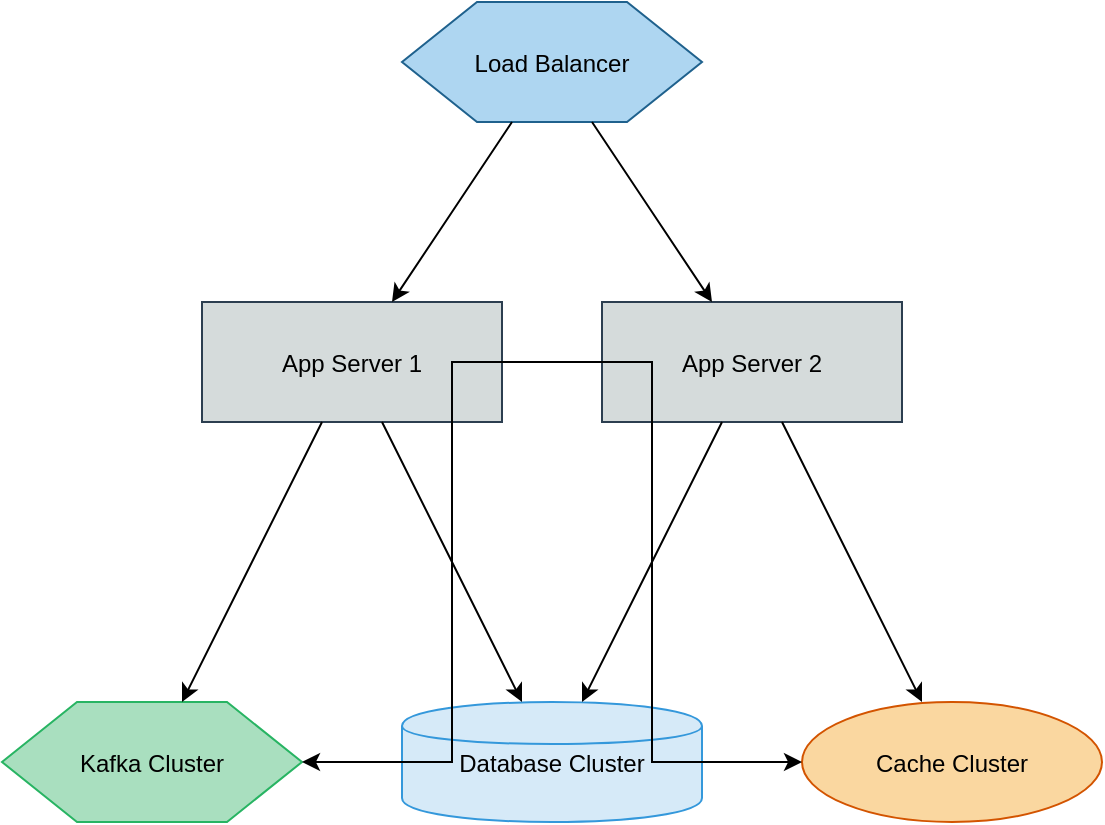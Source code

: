 <?xml version="1.0" encoding="UTF-8"?>
<mxfile>
  <diagram name="Deployment">
    <mxGraphModel dx="2000" dy="2000" grid="1" gridSize="10" guides="1" tooltips="1" connect="1" arrows="1" fold="1" shadow="0" math="0">
      <root>
        <mxCell id="0"/>
        <mxCell id="1" parent="0"/>

        <!-- Load Balancer -->
        <mxCell id="load-balancer" value="Load Balancer" style="shape=hexagon;fillColor=#AED6F1;strokeColor=#1F618D;" vertex="1" parent="1">
          <mxGeometry x="400" y="50" width="150" height="60" as="geometry"/>
        </mxCell>

        <!-- Application Servers -->
        <mxCell id="app-server-1" value="App Server 1" style="shape=rectangle;fillColor=#D5DBDB;strokeColor=#2C3E50;" vertex="1" parent="1">
          <mxGeometry x="300" y="200" width="150" height="60" as="geometry"/>
        </mxCell>
        <mxCell id="app-server-2" value="App Server 2" style="shape=rectangle;fillColor=#D5DBDB;strokeColor=#2C3E50;" vertex="1" parent="1">
          <mxGeometry x="500" y="200" width="150" height="60" as="geometry"/>
        </mxCell>

        <!-- Database Cluster -->
        <mxCell id="db-cluster" value="Database Cluster" style="shape=cylinder;fillColor=#D6EAF8;strokeColor=#3498DB;" vertex="1" parent="1">
          <mxGeometry x="400" y="400" width="150" height="60" as="geometry"/>
        </mxCell>

        <!-- Cache Cluster -->
        <mxCell id="cache-cluster" value="Cache Cluster" style="shape=ellipse;fillColor=#FAD7A0;strokeColor=#D35400;" vertex="1" parent="1">
          <mxGeometry x="600" y="400" width="150" height="60" as="geometry"/>
        </mxCell>

        <!-- Kafka Cluster -->
        <mxCell id="kafka-cluster" value="Kafka Cluster" style="shape=hexagon;fillColor=#A9DFBF;strokeColor=#28B463;" vertex="1" parent="1">
          <mxGeometry x="200" y="400" width="150" height="60" as="geometry"/>
        </mxCell>

        <!-- Connections -->
        <mxCell id="arrow1" style="edgeStyle=elbowEdgeStyle;rounded=0;orthogonalLoop=1;jettySize=auto;orthogonal=0;" edge="1" parent="1" source="load-balancer" target="app-server-1">
          <mxGeometry relative="1" as="geometry"/>
        </mxCell>
        <mxCell id="arrow2" style="edgeStyle=elbowEdgeStyle;rounded=0;orthogonalLoop=1;jettySize=auto;orthogonal=0;" edge="1" parent="1" source="load-balancer" target="app-server-2">
          <mxGeometry relative="1" as="geometry"/>
        </mxCell>
        <mxCell id="arrow3" style="edgeStyle=elbowEdgeStyle;rounded=0;orthogonalLoop=1;jettySize=auto;orthogonal=0;" edge="1" parent="1" source="app-server-1" target="db-cluster">
          <mxGeometry relative="1" as="geometry"/>
        </mxCell>
        <mxCell id="arrow4" style="edgeStyle=elbowEdgeStyle;rounded=0;orthogonalLoop=1;jettySize=auto;orthogonal=0;" edge="1" parent="1" source="app-server-2" target="db-cluster">
          <mxGeometry relative="1" as="geometry"/>
        </mxCell>
        <mxCell id="arrow5" style="edgeStyle=elbowEdgeStyle;rounded=0;orthogonalLoop=1;jettySize=auto;orthogonal=0;" edge="1" parent="1" source="app-server-1" target="cache-cluster">
          <mxGeometry relative="1" as="geometry"/>
        </mxCell>
        <mxCell id="arrow6" style="edgeStyle=elbowEdgeStyle;rounded=0;orthogonalLoop=1;jettySize=auto;orthogonal=0;" edge="1" parent="1" source="app-server-2" target="cache-cluster">
          <mxGeometry relative="1" as="geometry"/>
        </mxCell>
        <mxCell id="arrow7" style="edgeStyle=elbowEdgeStyle;rounded=0;orthogonalLoop=1;jettySize=auto;orthogonal=0;" edge="1" parent="1" source="app-server-1" target="kafka-cluster">
          <mxGeometry relative="1" as="geometry"/>
        </mxCell>
        <mxCell id="arrow8" style="edgeStyle=elbowEdgeStyle;rounded=0;orthogonalLoop=1;jettySize=auto;orthogonal=0;" edge="1" parent="1" source="app-server-2" target="kafka-cluster">
          <mxGeometry relative="1" as="geometry"/>
        </mxCell>
      </root>
    </mxGraphModel>
  </diagram>
</mxfile>
